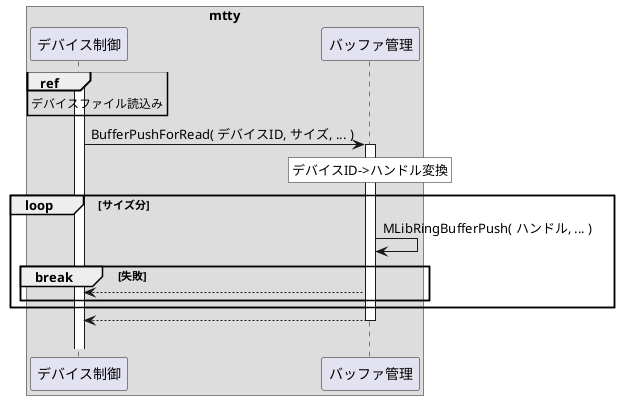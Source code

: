 @startuml

box "mtty"
    participant "デバイス制御" as dctrl
    participant "バッファ管理" as buffer
end box

activate dctrl

ref over dctrl: デバイスファイル読込み

dctrl -> buffer: BufferPushForRead( デバイスID, サイズ, ... )
activate buffer

rnote over buffer #FFFFFF: デバイスID->ハンドル変換

loop サイズ分
    buffer -> buffer: MLibRingBufferPush( ハンドル, ... )

    break 失敗
        dctrl <-- buffer:
    end break
end loop

dctrl <-- buffer:
deactivate buffer
||20||

@enduml

